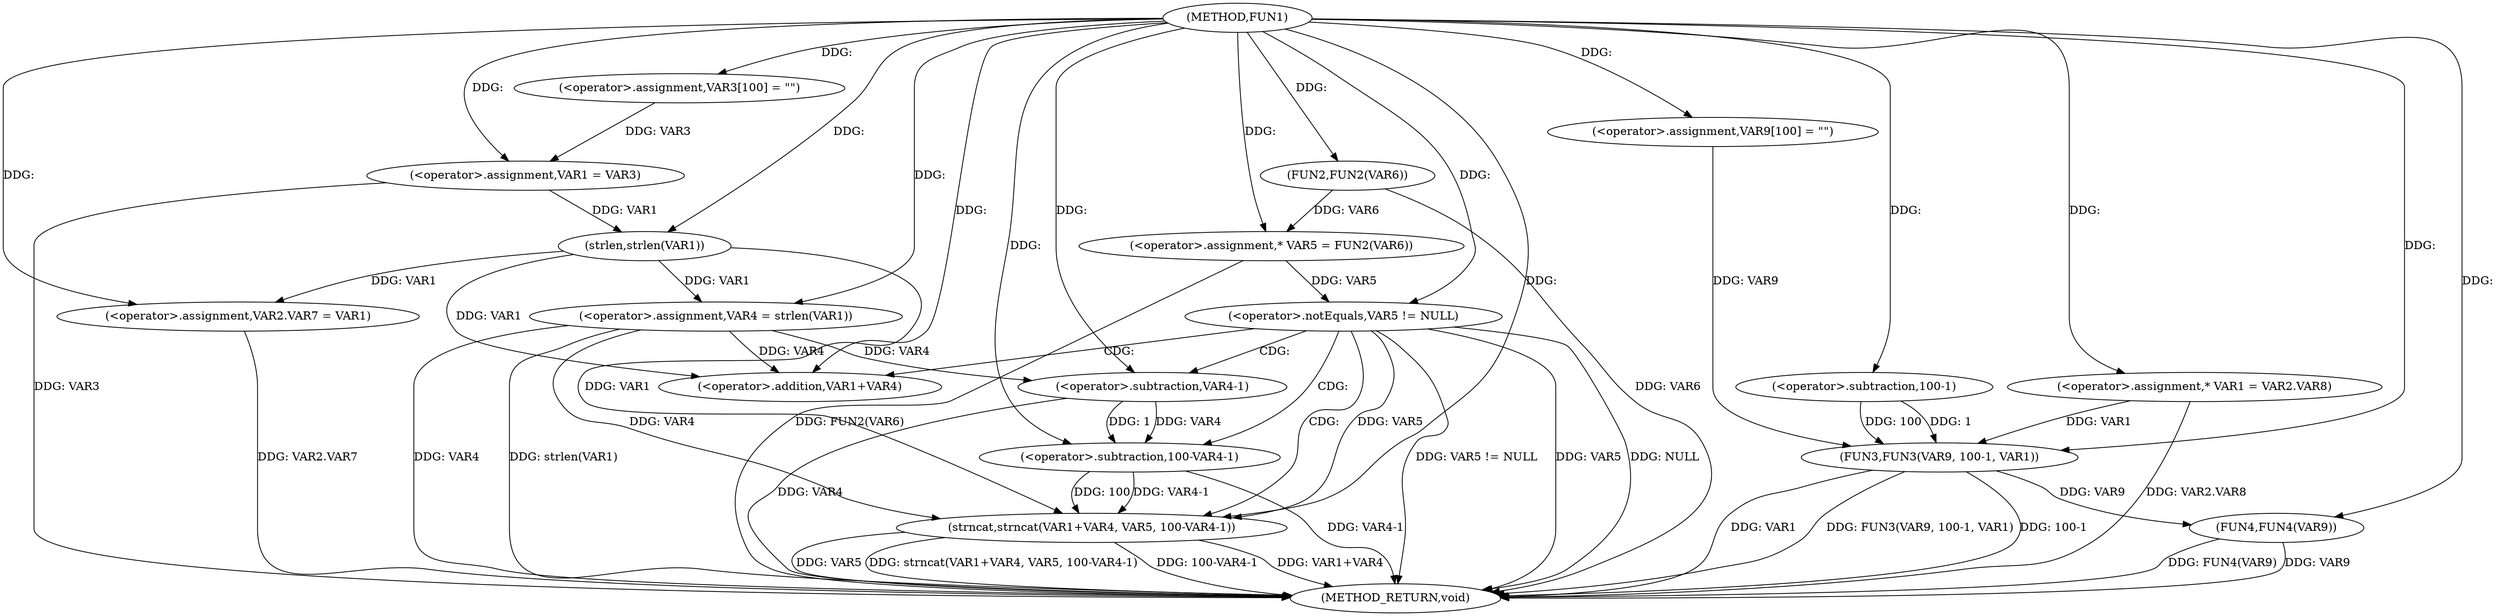 digraph FUN1 {  
"1000100" [label = "(METHOD,FUN1)" ]
"1000162" [label = "(METHOD_RETURN,void)" ]
"1000105" [label = "(<operator>.assignment,VAR3[100] = \"\")" ]
"1000108" [label = "(<operator>.assignment,VAR1 = VAR3)" ]
"1000113" [label = "(<operator>.assignment,VAR4 = strlen(VAR1))" ]
"1000115" [label = "(strlen,strlen(VAR1))" ]
"1000118" [label = "(<operator>.assignment,* VAR5 = FUN2(VAR6))" ]
"1000120" [label = "(FUN2,FUN2(VAR6))" ]
"1000123" [label = "(<operator>.notEquals,VAR5 != NULL)" ]
"1000127" [label = "(strncat,strncat(VAR1+VAR4, VAR5, 100-VAR4-1))" ]
"1000128" [label = "(<operator>.addition,VAR1+VAR4)" ]
"1000132" [label = "(<operator>.subtraction,100-VAR4-1)" ]
"1000134" [label = "(<operator>.subtraction,VAR4-1)" ]
"1000137" [label = "(<operator>.assignment,VAR2.VAR7 = VAR1)" ]
"1000144" [label = "(<operator>.assignment,* VAR1 = VAR2.VAR8)" ]
"1000151" [label = "(<operator>.assignment,VAR9[100] = \"\")" ]
"1000154" [label = "(FUN3,FUN3(VAR9, 100-1, VAR1))" ]
"1000156" [label = "(<operator>.subtraction,100-1)" ]
"1000160" [label = "(FUN4,FUN4(VAR9))" ]
  "1000154" -> "1000162"  [ label = "DDG: VAR1"] 
  "1000123" -> "1000162"  [ label = "DDG: NULL"] 
  "1000127" -> "1000162"  [ label = "DDG: strncat(VAR1+VAR4, VAR5, 100-VAR4-1)"] 
  "1000154" -> "1000162"  [ label = "DDG: FUN3(VAR9, 100-1, VAR1)"] 
  "1000144" -> "1000162"  [ label = "DDG: VAR2.VAR8"] 
  "1000160" -> "1000162"  [ label = "DDG: VAR9"] 
  "1000113" -> "1000162"  [ label = "DDG: VAR4"] 
  "1000160" -> "1000162"  [ label = "DDG: FUN4(VAR9)"] 
  "1000123" -> "1000162"  [ label = "DDG: VAR5 != NULL"] 
  "1000127" -> "1000162"  [ label = "DDG: 100-VAR4-1"] 
  "1000132" -> "1000162"  [ label = "DDG: VAR4-1"] 
  "1000113" -> "1000162"  [ label = "DDG: strlen(VAR1)"] 
  "1000120" -> "1000162"  [ label = "DDG: VAR6"] 
  "1000134" -> "1000162"  [ label = "DDG: VAR4"] 
  "1000108" -> "1000162"  [ label = "DDG: VAR3"] 
  "1000118" -> "1000162"  [ label = "DDG: FUN2(VAR6)"] 
  "1000137" -> "1000162"  [ label = "DDG: VAR2.VAR7"] 
  "1000127" -> "1000162"  [ label = "DDG: VAR1+VAR4"] 
  "1000154" -> "1000162"  [ label = "DDG: 100-1"] 
  "1000127" -> "1000162"  [ label = "DDG: VAR5"] 
  "1000123" -> "1000162"  [ label = "DDG: VAR5"] 
  "1000100" -> "1000105"  [ label = "DDG: "] 
  "1000105" -> "1000108"  [ label = "DDG: VAR3"] 
  "1000100" -> "1000108"  [ label = "DDG: "] 
  "1000115" -> "1000113"  [ label = "DDG: VAR1"] 
  "1000100" -> "1000113"  [ label = "DDG: "] 
  "1000108" -> "1000115"  [ label = "DDG: VAR1"] 
  "1000100" -> "1000115"  [ label = "DDG: "] 
  "1000120" -> "1000118"  [ label = "DDG: VAR6"] 
  "1000100" -> "1000118"  [ label = "DDG: "] 
  "1000100" -> "1000120"  [ label = "DDG: "] 
  "1000118" -> "1000123"  [ label = "DDG: VAR5"] 
  "1000100" -> "1000123"  [ label = "DDG: "] 
  "1000115" -> "1000127"  [ label = "DDG: VAR1"] 
  "1000100" -> "1000127"  [ label = "DDG: "] 
  "1000113" -> "1000127"  [ label = "DDG: VAR4"] 
  "1000115" -> "1000128"  [ label = "DDG: VAR1"] 
  "1000100" -> "1000128"  [ label = "DDG: "] 
  "1000113" -> "1000128"  [ label = "DDG: VAR4"] 
  "1000123" -> "1000127"  [ label = "DDG: VAR5"] 
  "1000132" -> "1000127"  [ label = "DDG: 100"] 
  "1000132" -> "1000127"  [ label = "DDG: VAR4-1"] 
  "1000100" -> "1000132"  [ label = "DDG: "] 
  "1000134" -> "1000132"  [ label = "DDG: VAR4"] 
  "1000134" -> "1000132"  [ label = "DDG: 1"] 
  "1000100" -> "1000134"  [ label = "DDG: "] 
  "1000113" -> "1000134"  [ label = "DDG: VAR4"] 
  "1000115" -> "1000137"  [ label = "DDG: VAR1"] 
  "1000100" -> "1000137"  [ label = "DDG: "] 
  "1000100" -> "1000144"  [ label = "DDG: "] 
  "1000100" -> "1000151"  [ label = "DDG: "] 
  "1000151" -> "1000154"  [ label = "DDG: VAR9"] 
  "1000100" -> "1000154"  [ label = "DDG: "] 
  "1000156" -> "1000154"  [ label = "DDG: 100"] 
  "1000156" -> "1000154"  [ label = "DDG: 1"] 
  "1000100" -> "1000156"  [ label = "DDG: "] 
  "1000144" -> "1000154"  [ label = "DDG: VAR1"] 
  "1000154" -> "1000160"  [ label = "DDG: VAR9"] 
  "1000100" -> "1000160"  [ label = "DDG: "] 
  "1000123" -> "1000132"  [ label = "CDG: "] 
  "1000123" -> "1000128"  [ label = "CDG: "] 
  "1000123" -> "1000127"  [ label = "CDG: "] 
  "1000123" -> "1000134"  [ label = "CDG: "] 
}

